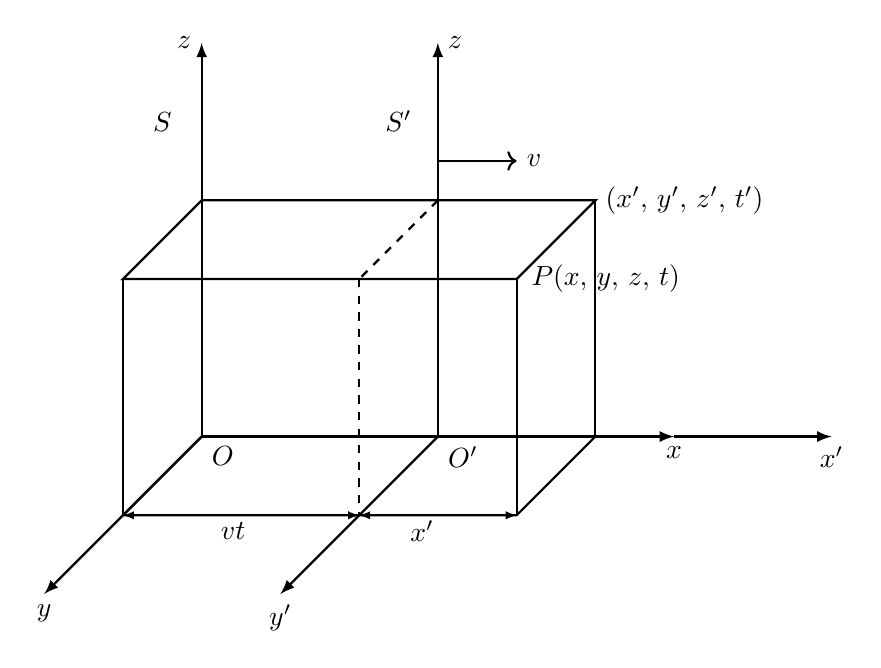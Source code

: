 \begin{tikzpicture}
    \draw[-latex,thick] (0,0)node[below right]{$O$} -- (6,0)node[below]{$x$};
    \draw[-latex,thick] (6,0) -- (8,0)node[below]{$x'$};
    \draw[-latex,thick] (0,0) -- (0,5)node[left]{$z$};
    \draw[-latex,thick] (3,0)node[below right]{$O'$} -- (3,5)node[right]{$z$};
    \draw[-latex,thick] (3,0) -- (1,-2)node[below]{$y'$};
    \draw[-latex,thick] (0,0) -- (-2,-2) node[below]{$y$};
    
    \draw[thick] (0,3) --(5,3)node [right]{$(x',\,y',\,z',\,t')$}--(4,2)node [right]{$\,P(x,\,y,\,z,\,t)$}--(-1,2)--(0,3);
    \draw[thick] (0,0) --(5,0)--(4,-1)--(-1,-1)--(0,0);
    \draw[thick] (-1,2) -- (-1,-1);
    \draw[thick] (4,2) -- (4,-1);
    \draw[thick] (5,3) -- (5,0);
    \draw[thick,dashed] (3,3) -- (2,2);
    \draw[thick,dashed] (2,2) -- (2,-1);
    \node at (-0.5,4) {$S$};
    \node at (2.5,4) {$S'$};
    \draw[->,thick] (3,3.5)--(4,3.5)node [right] {$v$};
    \node at (0.4,-1.2) {$vt$};
    \node at (2.8,-1.2) {$x'$};
    \draw[latex-latex](-1,-1)--(2,-1);
    \draw[latex-latex](2,-1)--(4,-1);
    \end{tikzpicture}